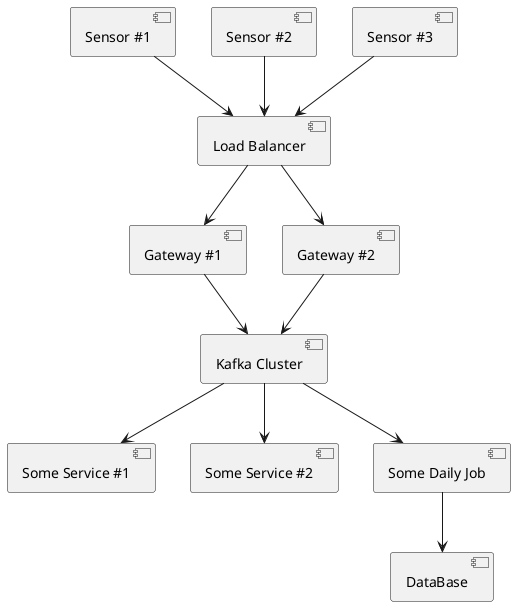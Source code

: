 @startuml

[Sensor #1] as S1
[Sensor #2] as S2
[Sensor #3] as S3

[Load Balancer] as LB

[Gateway #1] as G1
[Gateway #2] as G2

[Kafka Cluster] as K

[Some Service #1] as SS1
[Some Service #2] as SS2

[Some Daily Job] as J

[DataBase] as DB

S1 --> LB
S2 --> LB
S3 --> LB

LB --> G1
LB --> G2

G1 --> K
G2 --> K

K --> SS1
K --> SS2
K --> J

J --> DB

@enduml